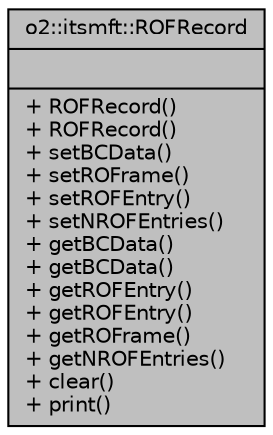 digraph "o2::itsmft::ROFRecord"
{
 // INTERACTIVE_SVG=YES
  bgcolor="transparent";
  edge [fontname="Helvetica",fontsize="10",labelfontname="Helvetica",labelfontsize="10"];
  node [fontname="Helvetica",fontsize="10",shape=record];
  Node1 [label="{o2::itsmft::ROFRecord\n||+ ROFRecord()\l+ ROFRecord()\l+ setBCData()\l+ setROFrame()\l+ setROFEntry()\l+ setNROFEntries()\l+ getBCData()\l+ getBCData()\l+ getROFEntry()\l+ getROFEntry()\l+ getROFrame()\l+ getNROFEntries()\l+ clear()\l+ print()\l}",height=0.2,width=0.4,color="black", fillcolor="grey75", style="filled", fontcolor="black"];
}
